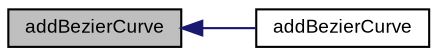 digraph "addBezierCurve"
{
  bgcolor="transparent";
  edge [fontname="Arial",fontsize="9",labelfontname="Arial",labelfontsize="9"];
  node [fontname="Arial",fontsize="9",shape=record];
  rankdir="LR";
  Node1 [label="addBezierCurve",height=0.2,width=0.4,color="black", fillcolor="grey75", style="filled" fontcolor="black"];
  Node1 -> Node2 [dir="back",color="midnightblue",fontsize="9",style="solid",fontname="Arial"];
  Node2 [label="addBezierCurve",height=0.2,width=0.4,color="black",URL="$class_v_s_t_g_u_i_1_1_c_graphics_path.html#ada42a6501e39ad2065ce72d1a4d589a0"];
}
